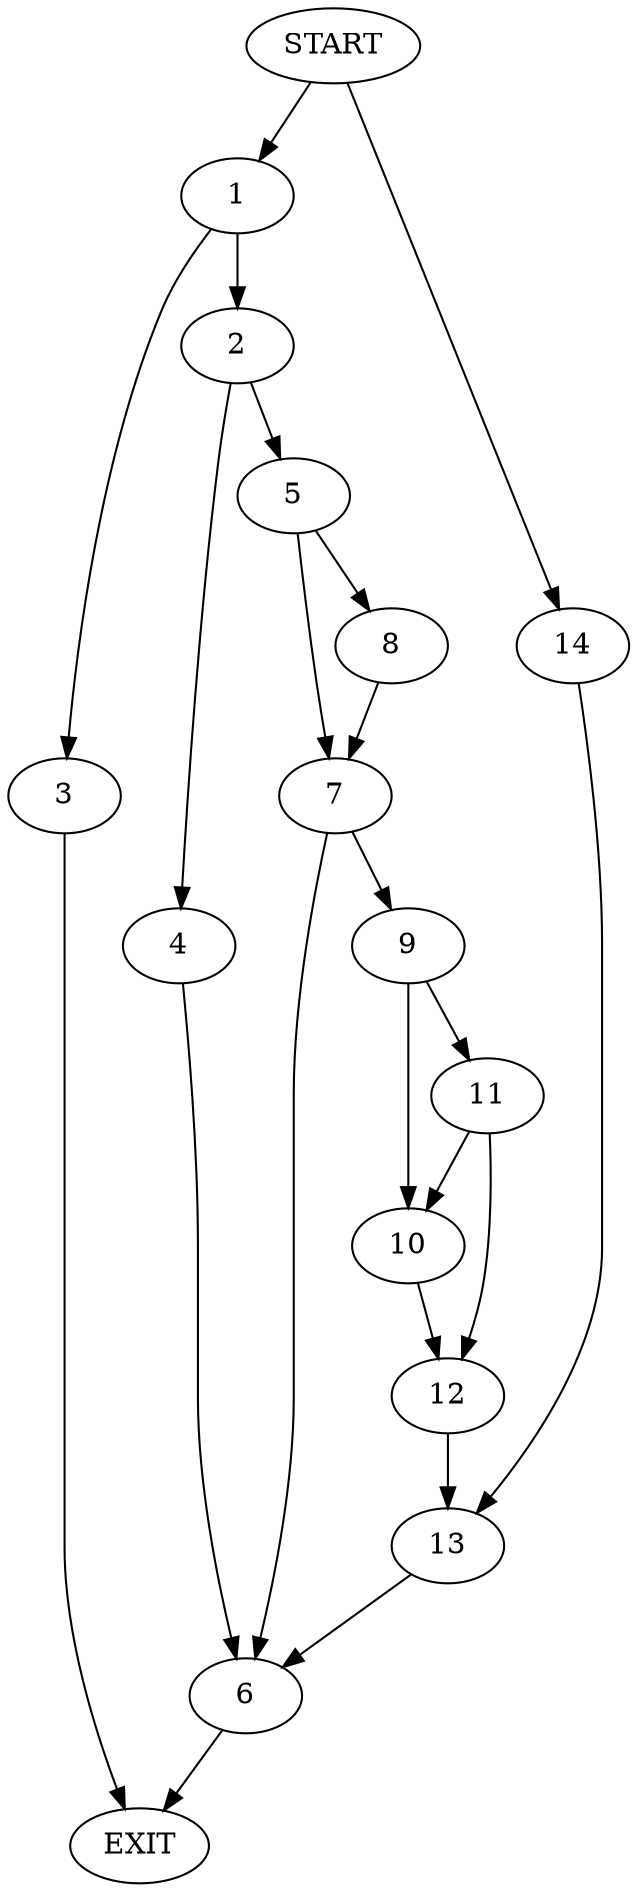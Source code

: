 digraph {
0 [label="START"]
15 [label="EXIT"]
0 -> 1
1 -> 2
1 -> 3
2 -> 4
2 -> 5
3 -> 15
4 -> 6
5 -> 7
5 -> 8
7 -> 9
7 -> 6
8 -> 7
9 -> 10
9 -> 11
6 -> 15
10 -> 12
11 -> 10
11 -> 12
12 -> 13
13 -> 6
0 -> 14
14 -> 13
}
